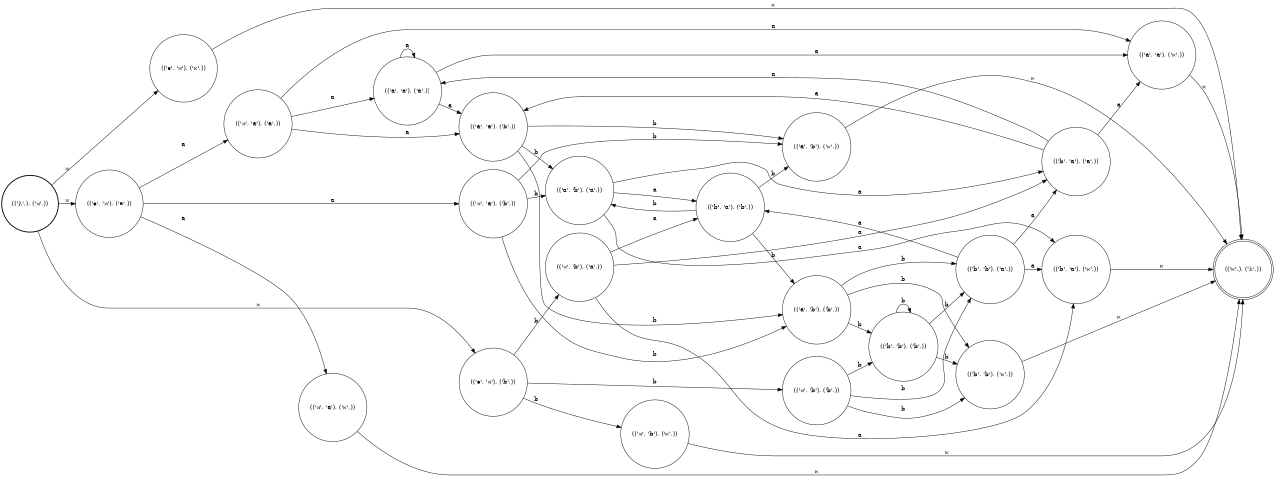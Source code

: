 digraph FST {
rankdir = LR;
size = "8.5,11";
center = 1;
orientation = Portrait;
ranksep = "0.4";
nodesep = "0.25";
0 [label = "(('λ',), ('⋊',))", shape = circle, style = bold, fontsize = 14]
	0 -> 1 [label = "⋊", fontsize = 14];
	0 -> 2 [label = "⋊", fontsize = 14];
	0 -> 3 [label = "⋊", fontsize = 14];
1 [label = "(('ϵ', '⋊'), ('a',))", shape = circle, style = solid, fontsize = 14]
	1 -> 4 [label = "a", fontsize = 14];
	1 -> 5 [label = "a", fontsize = 14];
	1 -> 6 [label = "a", fontsize = 14];
2 [label = "(('ϵ', '⋊'), ('⋉',))", shape = circle, style = solid, fontsize = 14]
	2 -> 7 [label = "⋉", fontsize = 14];
3 [label = "(('ϵ', '⋊'), ('b',))", shape = circle, style = solid, fontsize = 14]
	3 -> 8 [label = "b", fontsize = 14];
	3 -> 9 [label = "b", fontsize = 14];
	3 -> 10 [label = "b", fontsize = 14];
4 [label = "(('⋊', 'a'), ('⋉',))", shape = circle, style = solid, fontsize = 14]
	4 -> 7 [label = "⋉", fontsize = 14];
5 [label = "(('⋊', 'a'), ('a',))", shape = circle, style = solid, fontsize = 14]
	5 -> 17 [label = "a", fontsize = 14];
	5 -> 18 [label = "a", fontsize = 14];
	5 -> 19 [label = "a", fontsize = 14];
6 [label = "(('⋊', 'a'), ('b',))", shape = circle, style = solid, fontsize = 14]
	6 -> 14 [label = "b", fontsize = 14];
	6 -> 15 [label = "b", fontsize = 14];
	6 -> 16 [label = "b", fontsize = 14];
7 [label = "(('⋉',), ('λ',))", shape = doublecircle, style = solid, fontsize = 14]
8 [label = "(('⋊', 'b'), ('⋉',))", shape = circle, style = solid, fontsize = 14]
	8 -> 7 [label = "⋉", fontsize = 14];
9 [label = "(('⋊', 'b'), ('a',))", shape = circle, style = solid, fontsize = 14]
	9 -> 11 [label = "a", fontsize = 14];
	9 -> 12 [label = "a", fontsize = 14];
	9 -> 13 [label = "a", fontsize = 14];
10 [label = "(('⋊', 'b'), ('b',))", shape = circle, style = solid, fontsize = 14]
	10 -> 20 [label = "b", fontsize = 14];
	10 -> 21 [label = "b", fontsize = 14];
	10 -> 22 [label = "b", fontsize = 14];
11 [label = "(('b', 'a'), ('⋉',))", shape = circle, style = solid, fontsize = 14]
	11 -> 7 [label = "⋉", fontsize = 14];
12 [label = "(('b', 'a'), ('a',))", shape = circle, style = solid, fontsize = 14]
	12 -> 17 [label = "a", fontsize = 14];
	12 -> 18 [label = "a", fontsize = 14];
	12 -> 19 [label = "a", fontsize = 14];
13 [label = "(('b', 'a'), ('b',))", shape = circle, style = solid, fontsize = 14]
	13 -> 14 [label = "b", fontsize = 14];
	13 -> 15 [label = "b", fontsize = 14];
	13 -> 16 [label = "b", fontsize = 14];
14 [label = "(('a', 'b'), ('⋉',))", shape = circle, style = solid, fontsize = 14]
	14 -> 7 [label = "⋉", fontsize = 14];
15 [label = "(('a', 'b'), ('a',))", shape = circle, style = solid, fontsize = 14]
	15 -> 11 [label = "a", fontsize = 14];
	15 -> 12 [label = "a", fontsize = 14];
	15 -> 13 [label = "a", fontsize = 14];
16 [label = "(('a', 'b'), ('b',))", shape = circle, style = solid, fontsize = 14]
	16 -> 20 [label = "b", fontsize = 14];
	16 -> 21 [label = "b", fontsize = 14];
	16 -> 22 [label = "b", fontsize = 14];
17 [label = "(('a', 'a'), ('⋉',))", shape = circle, style = solid, fontsize = 14]
	17 -> 7 [label = "⋉", fontsize = 14];
18 [label = "(('a', 'a'), ('a',))", shape = circle, style = solid, fontsize = 14]
	18 -> 17 [label = "a", fontsize = 14];
	18 -> 18 [label = "a", fontsize = 14];
	18 -> 19 [label = "a", fontsize = 14];
19 [label = "(('a', 'a'), ('b',))", shape = circle, style = solid, fontsize = 14]
	19 -> 14 [label = "b", fontsize = 14];
	19 -> 15 [label = "b", fontsize = 14];
	19 -> 16 [label = "b", fontsize = 14];
20 [label = "(('b', 'b'), ('⋉',))", shape = circle, style = solid, fontsize = 14]
	20 -> 7 [label = "⋉", fontsize = 14];
21 [label = "(('b', 'b'), ('a',))", shape = circle, style = solid, fontsize = 14]
	21 -> 11 [label = "a", fontsize = 14];
	21 -> 12 [label = "a", fontsize = 14];
	21 -> 13 [label = "a", fontsize = 14];
22 [label = "(('b', 'b'), ('b',))", shape = circle, style = solid, fontsize = 14]
	22 -> 20 [label = "b", fontsize = 14];
	22 -> 21 [label = "b", fontsize = 14];
	22 -> 22 [label = "b", fontsize = 14];
}
